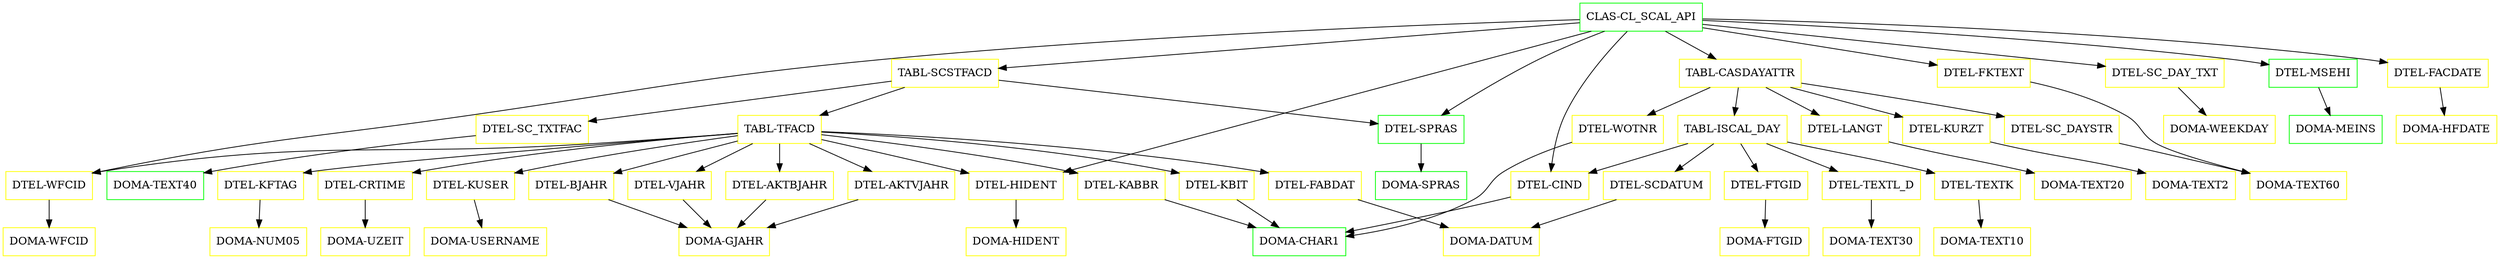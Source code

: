 digraph G {
  "CLAS-CL_SCAL_API" [shape=box,color=green];
  "DTEL-WFCID" [shape=box,color=yellow,URL="./DTEL_WFCID.html"];
  "DOMA-WFCID" [shape=box,color=yellow,URL="./DOMA_WFCID.html"];
  "TABL-SCSTFACD" [shape=box,color=yellow,URL="./TABL_SCSTFACD.html"];
  "DTEL-SC_TXTFAC" [shape=box,color=yellow,URL="./DTEL_SC_TXTFAC.html"];
  "DOMA-TEXT40" [shape=box,color=green,URL="./DOMA_TEXT40.html"];
  "DTEL-SPRAS" [shape=box,color=green,URL="./DTEL_SPRAS.html"];
  "DOMA-SPRAS" [shape=box,color=green,URL="./DOMA_SPRAS.html"];
  "TABL-TFACD" [shape=box,color=yellow,URL="./TABL_TFACD.html"];
  "DTEL-AKTBJAHR" [shape=box,color=yellow,URL="./DTEL_AKTBJAHR.html"];
  "DOMA-GJAHR" [shape=box,color=yellow,URL="./DOMA_GJAHR.html"];
  "DTEL-AKTVJAHR" [shape=box,color=yellow,URL="./DTEL_AKTVJAHR.html"];
  "DTEL-CRTIME" [shape=box,color=yellow,URL="./DTEL_CRTIME.html"];
  "DOMA-UZEIT" [shape=box,color=yellow,URL="./DOMA_UZEIT.html"];
  "DTEL-FABDAT" [shape=box,color=yellow,URL="./DTEL_FABDAT.html"];
  "DOMA-DATUM" [shape=box,color=yellow,URL="./DOMA_DATUM.html"];
  "DTEL-KUSER" [shape=box,color=yellow,URL="./DTEL_KUSER.html"];
  "DOMA-USERNAME" [shape=box,color=yellow,URL="./DOMA_USERNAME.html"];
  "DTEL-KABBR" [shape=box,color=yellow,URL="./DTEL_KABBR.html"];
  "DOMA-CHAR1" [shape=box,color=green,URL="./DOMA_CHAR1.html"];
  "DTEL-KFTAG" [shape=box,color=yellow,URL="./DTEL_KFTAG.html"];
  "DOMA-NUM05" [shape=box,color=yellow,URL="./DOMA_NUM05.html"];
  "DTEL-HIDENT" [shape=box,color=yellow,URL="./DTEL_HIDENT.html"];
  "DOMA-HIDENT" [shape=box,color=yellow,URL="./DOMA_HIDENT.html"];
  "DTEL-KBIT" [shape=box,color=yellow,URL="./DTEL_KBIT.html"];
  "DTEL-BJAHR" [shape=box,color=yellow,URL="./DTEL_BJAHR.html"];
  "DTEL-VJAHR" [shape=box,color=yellow,URL="./DTEL_VJAHR.html"];
  "DTEL-FKTEXT" [shape=box,color=yellow,URL="./DTEL_FKTEXT.html"];
  "DOMA-TEXT60" [shape=box,color=yellow,URL="./DOMA_TEXT60.html"];
  "TABL-CASDAYATTR" [shape=box,color=yellow,URL="./TABL_CASDAYATTR.html"];
  "DTEL-SC_DAYSTR" [shape=box,color=yellow,URL="./DTEL_SC_DAYSTR.html"];
  "DTEL-LANGT" [shape=box,color=yellow,URL="./DTEL_LANGT.html"];
  "DOMA-TEXT20" [shape=box,color=yellow,URL="./DOMA_TEXT20.html"];
  "DTEL-KURZT" [shape=box,color=yellow,URL="./DTEL_KURZT.html"];
  "DOMA-TEXT2" [shape=box,color=yellow,URL="./DOMA_TEXT2.html"];
  "DTEL-WOTNR" [shape=box,color=yellow,URL="./DTEL_WOTNR.html"];
  "TABL-ISCAL_DAY" [shape=box,color=yellow,URL="./TABL_ISCAL_DAY.html"];
  "DTEL-TEXTL_D" [shape=box,color=yellow,URL="./DTEL_TEXTL_D.html"];
  "DOMA-TEXT30" [shape=box,color=yellow,URL="./DOMA_TEXT30.html"];
  "DTEL-TEXTK" [shape=box,color=yellow,URL="./DTEL_TEXTK.html"];
  "DOMA-TEXT10" [shape=box,color=yellow,URL="./DOMA_TEXT10.html"];
  "DTEL-FTGID" [shape=box,color=yellow,URL="./DTEL_FTGID.html"];
  "DOMA-FTGID" [shape=box,color=yellow,URL="./DOMA_FTGID.html"];
  "DTEL-CIND" [shape=box,color=yellow,URL="./DTEL_CIND.html"];
  "DTEL-SCDATUM" [shape=box,color=yellow,URL="./DTEL_SCDATUM.html"];
  "DTEL-SC_DAY_TXT" [shape=box,color=yellow,URL="./DTEL_SC_DAY_TXT.html"];
  "DOMA-WEEKDAY" [shape=box,color=yellow,URL="./DOMA_WEEKDAY.html"];
  "DTEL-MSEHI" [shape=box,color=green,URL="./DTEL_MSEHI.html"];
  "DOMA-MEINS" [shape=box,color=green,URL="./DOMA_MEINS.html"];
  "DTEL-FACDATE" [shape=box,color=yellow,URL="./DTEL_FACDATE.html"];
  "DOMA-HFDATE" [shape=box,color=yellow,URL="./DOMA_HFDATE.html"];
  "CLAS-CL_SCAL_API" -> "DTEL-CIND";
  "CLAS-CL_SCAL_API" -> "DTEL-FACDATE";
  "CLAS-CL_SCAL_API" -> "DTEL-MSEHI";
  "CLAS-CL_SCAL_API" -> "DTEL-SC_DAY_TXT";
  "CLAS-CL_SCAL_API" -> "TABL-CASDAYATTR";
  "CLAS-CL_SCAL_API" -> "DTEL-HIDENT";
  "CLAS-CL_SCAL_API" -> "DTEL-SPRAS";
  "CLAS-CL_SCAL_API" -> "DTEL-FKTEXT";
  "CLAS-CL_SCAL_API" -> "TABL-SCSTFACD";
  "CLAS-CL_SCAL_API" -> "DTEL-WFCID";
  "DTEL-WFCID" -> "DOMA-WFCID";
  "TABL-SCSTFACD" -> "TABL-TFACD";
  "TABL-SCSTFACD" -> "DTEL-SPRAS";
  "TABL-SCSTFACD" -> "DTEL-SC_TXTFAC";
  "DTEL-SC_TXTFAC" -> "DOMA-TEXT40";
  "DTEL-SPRAS" -> "DOMA-SPRAS";
  "TABL-TFACD" -> "DTEL-WFCID";
  "TABL-TFACD" -> "DTEL-VJAHR";
  "TABL-TFACD" -> "DTEL-BJAHR";
  "TABL-TFACD" -> "DTEL-KBIT";
  "TABL-TFACD" -> "DTEL-HIDENT";
  "TABL-TFACD" -> "DTEL-KFTAG";
  "TABL-TFACD" -> "DTEL-KABBR";
  "TABL-TFACD" -> "DTEL-KUSER";
  "TABL-TFACD" -> "DTEL-FABDAT";
  "TABL-TFACD" -> "DTEL-CRTIME";
  "TABL-TFACD" -> "DTEL-AKTVJAHR";
  "TABL-TFACD" -> "DTEL-AKTBJAHR";
  "DTEL-AKTBJAHR" -> "DOMA-GJAHR";
  "DTEL-AKTVJAHR" -> "DOMA-GJAHR";
  "DTEL-CRTIME" -> "DOMA-UZEIT";
  "DTEL-FABDAT" -> "DOMA-DATUM";
  "DTEL-KUSER" -> "DOMA-USERNAME";
  "DTEL-KABBR" -> "DOMA-CHAR1";
  "DTEL-KFTAG" -> "DOMA-NUM05";
  "DTEL-HIDENT" -> "DOMA-HIDENT";
  "DTEL-KBIT" -> "DOMA-CHAR1";
  "DTEL-BJAHR" -> "DOMA-GJAHR";
  "DTEL-VJAHR" -> "DOMA-GJAHR";
  "DTEL-FKTEXT" -> "DOMA-TEXT60";
  "TABL-CASDAYATTR" -> "TABL-ISCAL_DAY";
  "TABL-CASDAYATTR" -> "DTEL-WOTNR";
  "TABL-CASDAYATTR" -> "DTEL-KURZT";
  "TABL-CASDAYATTR" -> "DTEL-LANGT";
  "TABL-CASDAYATTR" -> "DTEL-SC_DAYSTR";
  "DTEL-SC_DAYSTR" -> "DOMA-TEXT60";
  "DTEL-LANGT" -> "DOMA-TEXT20";
  "DTEL-KURZT" -> "DOMA-TEXT2";
  "DTEL-WOTNR" -> "DOMA-CHAR1";
  "TABL-ISCAL_DAY" -> "DTEL-SCDATUM";
  "TABL-ISCAL_DAY" -> "DTEL-CIND";
  "TABL-ISCAL_DAY" -> "DTEL-FTGID";
  "TABL-ISCAL_DAY" -> "DTEL-TEXTK";
  "TABL-ISCAL_DAY" -> "DTEL-TEXTL_D";
  "DTEL-TEXTL_D" -> "DOMA-TEXT30";
  "DTEL-TEXTK" -> "DOMA-TEXT10";
  "DTEL-FTGID" -> "DOMA-FTGID";
  "DTEL-CIND" -> "DOMA-CHAR1";
  "DTEL-SCDATUM" -> "DOMA-DATUM";
  "DTEL-SC_DAY_TXT" -> "DOMA-WEEKDAY";
  "DTEL-MSEHI" -> "DOMA-MEINS";
  "DTEL-FACDATE" -> "DOMA-HFDATE";
}
